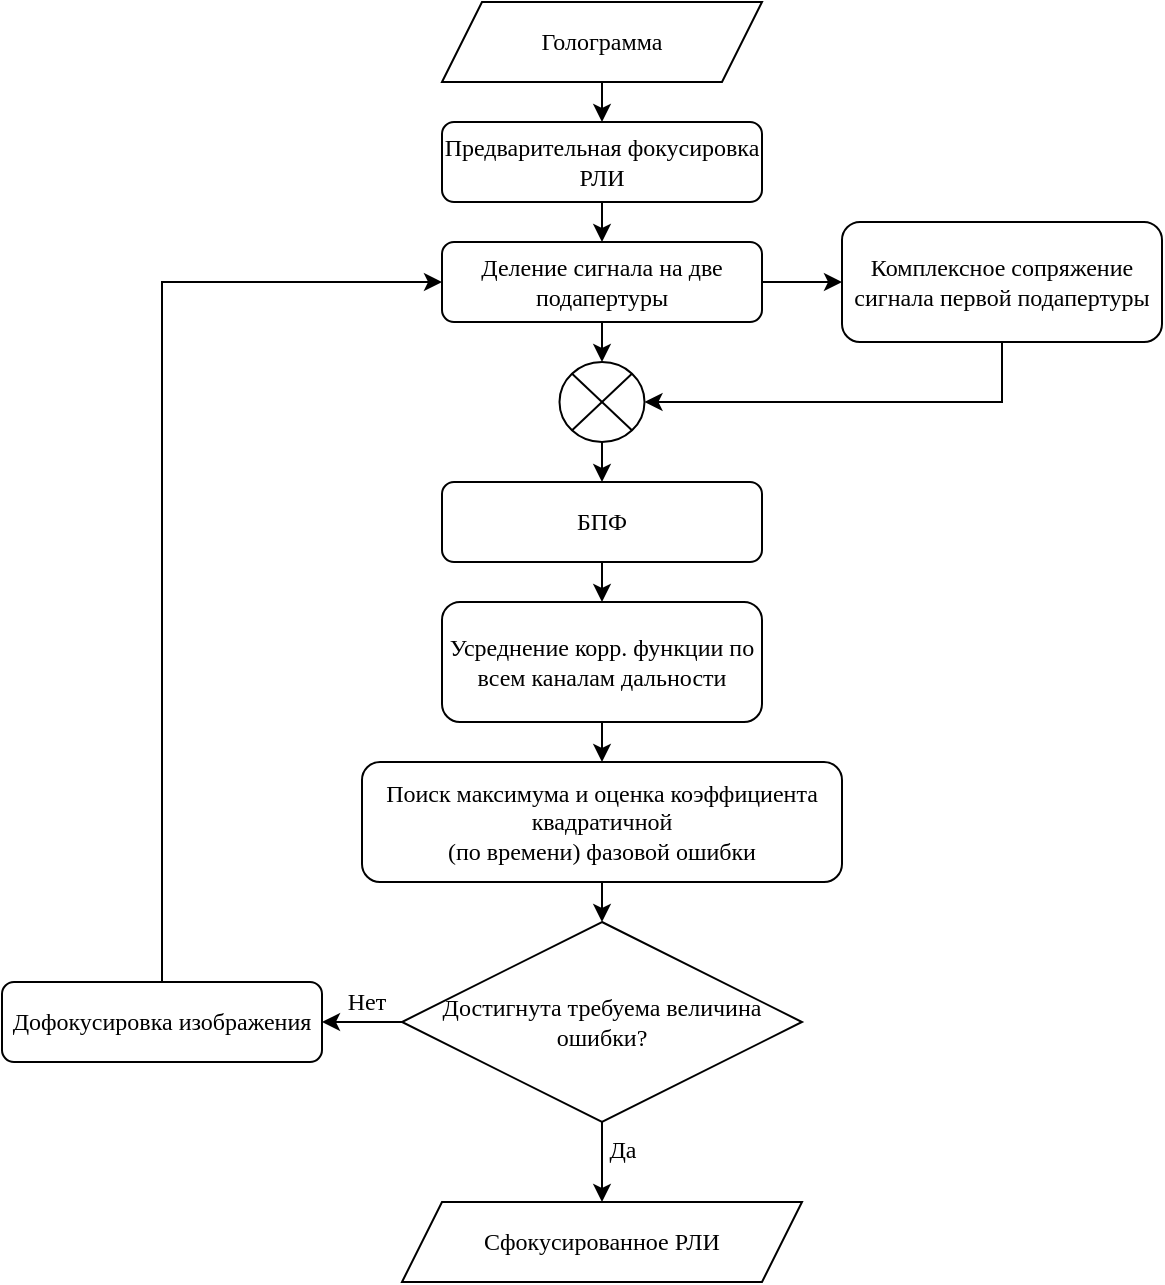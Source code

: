 <mxfile version="26.0.9">
  <diagram id="C5RBs43oDa-KdzZeNtuy" name="Page-1">
    <mxGraphModel dx="2074" dy="727" grid="1" gridSize="10" guides="1" tooltips="1" connect="1" arrows="1" fold="1" page="1" pageScale="1" pageWidth="827" pageHeight="1169" math="0" shadow="0">
      <root>
        <mxCell id="WIyWlLk6GJQsqaUBKTNV-0" />
        <mxCell id="WIyWlLk6GJQsqaUBKTNV-1" parent="WIyWlLk6GJQsqaUBKTNV-0" />
        <mxCell id="8QMMxZMl8ROOKRNxFOiM-13" style="edgeStyle=orthogonalEdgeStyle;rounded=0;orthogonalLoop=1;jettySize=auto;html=1;exitX=0.5;exitY=1;exitDx=0;exitDy=0;entryX=0.5;entryY=0;entryDx=0;entryDy=0;fontFamily=JetBrains Mono;fontSize=12;" edge="1" parent="WIyWlLk6GJQsqaUBKTNV-1" source="8QMMxZMl8ROOKRNxFOiM-0" target="8QMMxZMl8ROOKRNxFOiM-2">
          <mxGeometry relative="1" as="geometry" />
        </mxCell>
        <mxCell id="8QMMxZMl8ROOKRNxFOiM-0" value="Голограмма" style="shape=parallelogram;perimeter=parallelogramPerimeter;whiteSpace=wrap;html=1;fixedSize=1;fontFamily=JetBrains Mono;fontSize=12;" vertex="1" parent="WIyWlLk6GJQsqaUBKTNV-1">
          <mxGeometry x="120" y="160" width="160" height="40" as="geometry" />
        </mxCell>
        <mxCell id="8QMMxZMl8ROOKRNxFOiM-16" style="edgeStyle=orthogonalEdgeStyle;rounded=0;orthogonalLoop=1;jettySize=auto;html=1;exitX=0.5;exitY=1;exitDx=0;exitDy=0;entryX=0.5;entryY=0;entryDx=0;entryDy=0;fontFamily=JetBrains Mono;fontSize=12;" edge="1" parent="WIyWlLk6GJQsqaUBKTNV-1" source="8QMMxZMl8ROOKRNxFOiM-2" target="8QMMxZMl8ROOKRNxFOiM-4">
          <mxGeometry relative="1" as="geometry" />
        </mxCell>
        <mxCell id="8QMMxZMl8ROOKRNxFOiM-2" value="Предварительная фокусировка РЛИ" style="rounded=1;whiteSpace=wrap;html=1;fontFamily=JetBrains Mono;fontSize=12;" vertex="1" parent="WIyWlLk6GJQsqaUBKTNV-1">
          <mxGeometry x="120" y="220" width="160" height="40" as="geometry" />
        </mxCell>
        <mxCell id="8QMMxZMl8ROOKRNxFOiM-17" style="edgeStyle=orthogonalEdgeStyle;rounded=0;orthogonalLoop=1;jettySize=auto;html=1;exitX=0.5;exitY=1;exitDx=0;exitDy=0;entryX=0.5;entryY=0;entryDx=0;entryDy=0;fontFamily=JetBrains Mono;fontSize=12;" edge="1" parent="WIyWlLk6GJQsqaUBKTNV-1" source="8QMMxZMl8ROOKRNxFOiM-4" target="8QMMxZMl8ROOKRNxFOiM-6">
          <mxGeometry relative="1" as="geometry" />
        </mxCell>
        <mxCell id="8QMMxZMl8ROOKRNxFOiM-25" style="edgeStyle=orthogonalEdgeStyle;rounded=0;orthogonalLoop=1;jettySize=auto;html=1;exitX=1;exitY=0.5;exitDx=0;exitDy=0;entryX=0;entryY=0.5;entryDx=0;entryDy=0;fontFamily=JetBrains Mono;fontSize=12;" edge="1" parent="WIyWlLk6GJQsqaUBKTNV-1" source="8QMMxZMl8ROOKRNxFOiM-4" target="8QMMxZMl8ROOKRNxFOiM-5">
          <mxGeometry relative="1" as="geometry" />
        </mxCell>
        <mxCell id="8QMMxZMl8ROOKRNxFOiM-4" value="Деление сигнала на две подапертуры" style="rounded=1;whiteSpace=wrap;html=1;fontFamily=JetBrains Mono;fontSize=12;" vertex="1" parent="WIyWlLk6GJQsqaUBKTNV-1">
          <mxGeometry x="120" y="280" width="160" height="40" as="geometry" />
        </mxCell>
        <mxCell id="8QMMxZMl8ROOKRNxFOiM-26" style="edgeStyle=orthogonalEdgeStyle;rounded=0;orthogonalLoop=1;jettySize=auto;html=1;exitX=0.5;exitY=1;exitDx=0;exitDy=0;entryX=1;entryY=0.5;entryDx=0;entryDy=0;fontFamily=JetBrains Mono;fontSize=12;" edge="1" parent="WIyWlLk6GJQsqaUBKTNV-1" source="8QMMxZMl8ROOKRNxFOiM-5" target="8QMMxZMl8ROOKRNxFOiM-6">
          <mxGeometry relative="1" as="geometry" />
        </mxCell>
        <mxCell id="8QMMxZMl8ROOKRNxFOiM-5" value="Комплексное сопряжение сигнала первой подапертуры" style="rounded=1;whiteSpace=wrap;html=1;fontFamily=JetBrains Mono;fontSize=12;" vertex="1" parent="WIyWlLk6GJQsqaUBKTNV-1">
          <mxGeometry x="320" y="270" width="160" height="60" as="geometry" />
        </mxCell>
        <mxCell id="8QMMxZMl8ROOKRNxFOiM-18" style="edgeStyle=orthogonalEdgeStyle;rounded=0;orthogonalLoop=1;jettySize=auto;html=1;exitX=0.5;exitY=1;exitDx=0;exitDy=0;entryX=0.5;entryY=0;entryDx=0;entryDy=0;fontFamily=JetBrains Mono;fontSize=12;" edge="1" parent="WIyWlLk6GJQsqaUBKTNV-1" source="8QMMxZMl8ROOKRNxFOiM-6" target="8QMMxZMl8ROOKRNxFOiM-7">
          <mxGeometry relative="1" as="geometry" />
        </mxCell>
        <mxCell id="8QMMxZMl8ROOKRNxFOiM-6" value="" style="shape=sumEllipse;perimeter=ellipsePerimeter;whiteSpace=wrap;html=1;backgroundOutline=1;fontFamily=JetBrains Mono;fontSize=12;" vertex="1" parent="WIyWlLk6GJQsqaUBKTNV-1">
          <mxGeometry x="178.75" y="340" width="42.5" height="40" as="geometry" />
        </mxCell>
        <mxCell id="8QMMxZMl8ROOKRNxFOiM-19" style="edgeStyle=orthogonalEdgeStyle;rounded=0;orthogonalLoop=1;jettySize=auto;html=1;exitX=0.5;exitY=1;exitDx=0;exitDy=0;entryX=0.5;entryY=0;entryDx=0;entryDy=0;fontFamily=JetBrains Mono;fontSize=12;" edge="1" parent="WIyWlLk6GJQsqaUBKTNV-1" source="8QMMxZMl8ROOKRNxFOiM-7" target="8QMMxZMl8ROOKRNxFOiM-8">
          <mxGeometry relative="1" as="geometry" />
        </mxCell>
        <mxCell id="8QMMxZMl8ROOKRNxFOiM-7" value="БПФ" style="rounded=1;whiteSpace=wrap;html=1;fontFamily=JetBrains Mono;fontSize=12;" vertex="1" parent="WIyWlLk6GJQsqaUBKTNV-1">
          <mxGeometry x="120" y="400" width="160" height="40" as="geometry" />
        </mxCell>
        <mxCell id="8QMMxZMl8ROOKRNxFOiM-20" style="edgeStyle=orthogonalEdgeStyle;rounded=0;orthogonalLoop=1;jettySize=auto;html=1;exitX=0.5;exitY=1;exitDx=0;exitDy=0;entryX=0.5;entryY=0;entryDx=0;entryDy=0;fontFamily=JetBrains Mono;fontSize=12;" edge="1" parent="WIyWlLk6GJQsqaUBKTNV-1" source="8QMMxZMl8ROOKRNxFOiM-8" target="8QMMxZMl8ROOKRNxFOiM-9">
          <mxGeometry relative="1" as="geometry" />
        </mxCell>
        <mxCell id="8QMMxZMl8ROOKRNxFOiM-8" value="Усреднение корр. функции по всем каналам дальности" style="rounded=1;whiteSpace=wrap;html=1;fontFamily=JetBrains Mono;fontSize=12;" vertex="1" parent="WIyWlLk6GJQsqaUBKTNV-1">
          <mxGeometry x="120" y="460" width="160" height="60" as="geometry" />
        </mxCell>
        <mxCell id="8QMMxZMl8ROOKRNxFOiM-21" style="edgeStyle=orthogonalEdgeStyle;rounded=0;orthogonalLoop=1;jettySize=auto;html=1;exitX=0.5;exitY=1;exitDx=0;exitDy=0;entryX=0.5;entryY=0;entryDx=0;entryDy=0;fontFamily=JetBrains Mono;fontSize=12;" edge="1" parent="WIyWlLk6GJQsqaUBKTNV-1" source="8QMMxZMl8ROOKRNxFOiM-9" target="8QMMxZMl8ROOKRNxFOiM-10">
          <mxGeometry relative="1" as="geometry" />
        </mxCell>
        <mxCell id="8QMMxZMl8ROOKRNxFOiM-9" value="Поиск максимума и оценка коэффициента квадратичной&lt;div&gt;(по времени) фазовой ошибки&lt;/div&gt;" style="rounded=1;whiteSpace=wrap;html=1;fontFamily=JetBrains Mono;fontSize=12;" vertex="1" parent="WIyWlLk6GJQsqaUBKTNV-1">
          <mxGeometry x="80" y="540" width="240" height="60" as="geometry" />
        </mxCell>
        <mxCell id="8QMMxZMl8ROOKRNxFOiM-23" style="edgeStyle=orthogonalEdgeStyle;rounded=0;orthogonalLoop=1;jettySize=auto;html=1;exitX=0.5;exitY=1;exitDx=0;exitDy=0;entryX=0.5;entryY=0;entryDx=0;entryDy=0;fontFamily=JetBrains Mono;fontSize=12;" edge="1" parent="WIyWlLk6GJQsqaUBKTNV-1" source="8QMMxZMl8ROOKRNxFOiM-10" target="8QMMxZMl8ROOKRNxFOiM-12">
          <mxGeometry relative="1" as="geometry" />
        </mxCell>
        <mxCell id="8QMMxZMl8ROOKRNxFOiM-24" value="Да" style="edgeLabel;html=1;align=center;verticalAlign=middle;resizable=0;points=[];fontFamily=JetBrains Mono;fontSize=12;" vertex="1" connectable="0" parent="8QMMxZMl8ROOKRNxFOiM-23">
          <mxGeometry x="-0.3" y="1" relative="1" as="geometry">
            <mxPoint x="9" as="offset" />
          </mxGeometry>
        </mxCell>
        <mxCell id="8QMMxZMl8ROOKRNxFOiM-29" style="edgeStyle=orthogonalEdgeStyle;rounded=0;orthogonalLoop=1;jettySize=auto;html=1;exitX=0;exitY=0.5;exitDx=0;exitDy=0;entryX=1;entryY=0.5;entryDx=0;entryDy=0;fontFamily=JetBrains Mono;fontSize=12;" edge="1" parent="WIyWlLk6GJQsqaUBKTNV-1" source="8QMMxZMl8ROOKRNxFOiM-10" target="8QMMxZMl8ROOKRNxFOiM-11">
          <mxGeometry relative="1" as="geometry" />
        </mxCell>
        <mxCell id="8QMMxZMl8ROOKRNxFOiM-31" value="Нет" style="edgeLabel;html=1;align=center;verticalAlign=middle;resizable=0;points=[];fontFamily=JetBrains Mono;fontSize=12;" vertex="1" connectable="0" parent="8QMMxZMl8ROOKRNxFOiM-29">
          <mxGeometry x="-0.075" y="1" relative="1" as="geometry">
            <mxPoint y="-11" as="offset" />
          </mxGeometry>
        </mxCell>
        <mxCell id="8QMMxZMl8ROOKRNxFOiM-10" value="Достигнута требуема величина ошибки?" style="rhombus;whiteSpace=wrap;html=1;fontFamily=JetBrains Mono;fontSize=12;" vertex="1" parent="WIyWlLk6GJQsqaUBKTNV-1">
          <mxGeometry x="100" y="620" width="200" height="100" as="geometry" />
        </mxCell>
        <mxCell id="8QMMxZMl8ROOKRNxFOiM-30" style="edgeStyle=orthogonalEdgeStyle;rounded=0;orthogonalLoop=1;jettySize=auto;html=1;exitX=0.5;exitY=0;exitDx=0;exitDy=0;entryX=0;entryY=0.5;entryDx=0;entryDy=0;fontFamily=JetBrains Mono;fontSize=12;" edge="1" parent="WIyWlLk6GJQsqaUBKTNV-1" source="8QMMxZMl8ROOKRNxFOiM-11" target="8QMMxZMl8ROOKRNxFOiM-4">
          <mxGeometry relative="1" as="geometry" />
        </mxCell>
        <mxCell id="8QMMxZMl8ROOKRNxFOiM-11" value="Дофокусировка изображения" style="rounded=1;whiteSpace=wrap;html=1;fontFamily=JetBrains Mono;fontSize=12;" vertex="1" parent="WIyWlLk6GJQsqaUBKTNV-1">
          <mxGeometry x="-100" y="650" width="160" height="40" as="geometry" />
        </mxCell>
        <mxCell id="8QMMxZMl8ROOKRNxFOiM-12" value="Сфокусированное РЛИ" style="shape=parallelogram;perimeter=parallelogramPerimeter;whiteSpace=wrap;html=1;fixedSize=1;fontFamily=JetBrains Mono;fontSize=12;" vertex="1" parent="WIyWlLk6GJQsqaUBKTNV-1">
          <mxGeometry x="100" y="760" width="200" height="40" as="geometry" />
        </mxCell>
      </root>
    </mxGraphModel>
  </diagram>
</mxfile>
